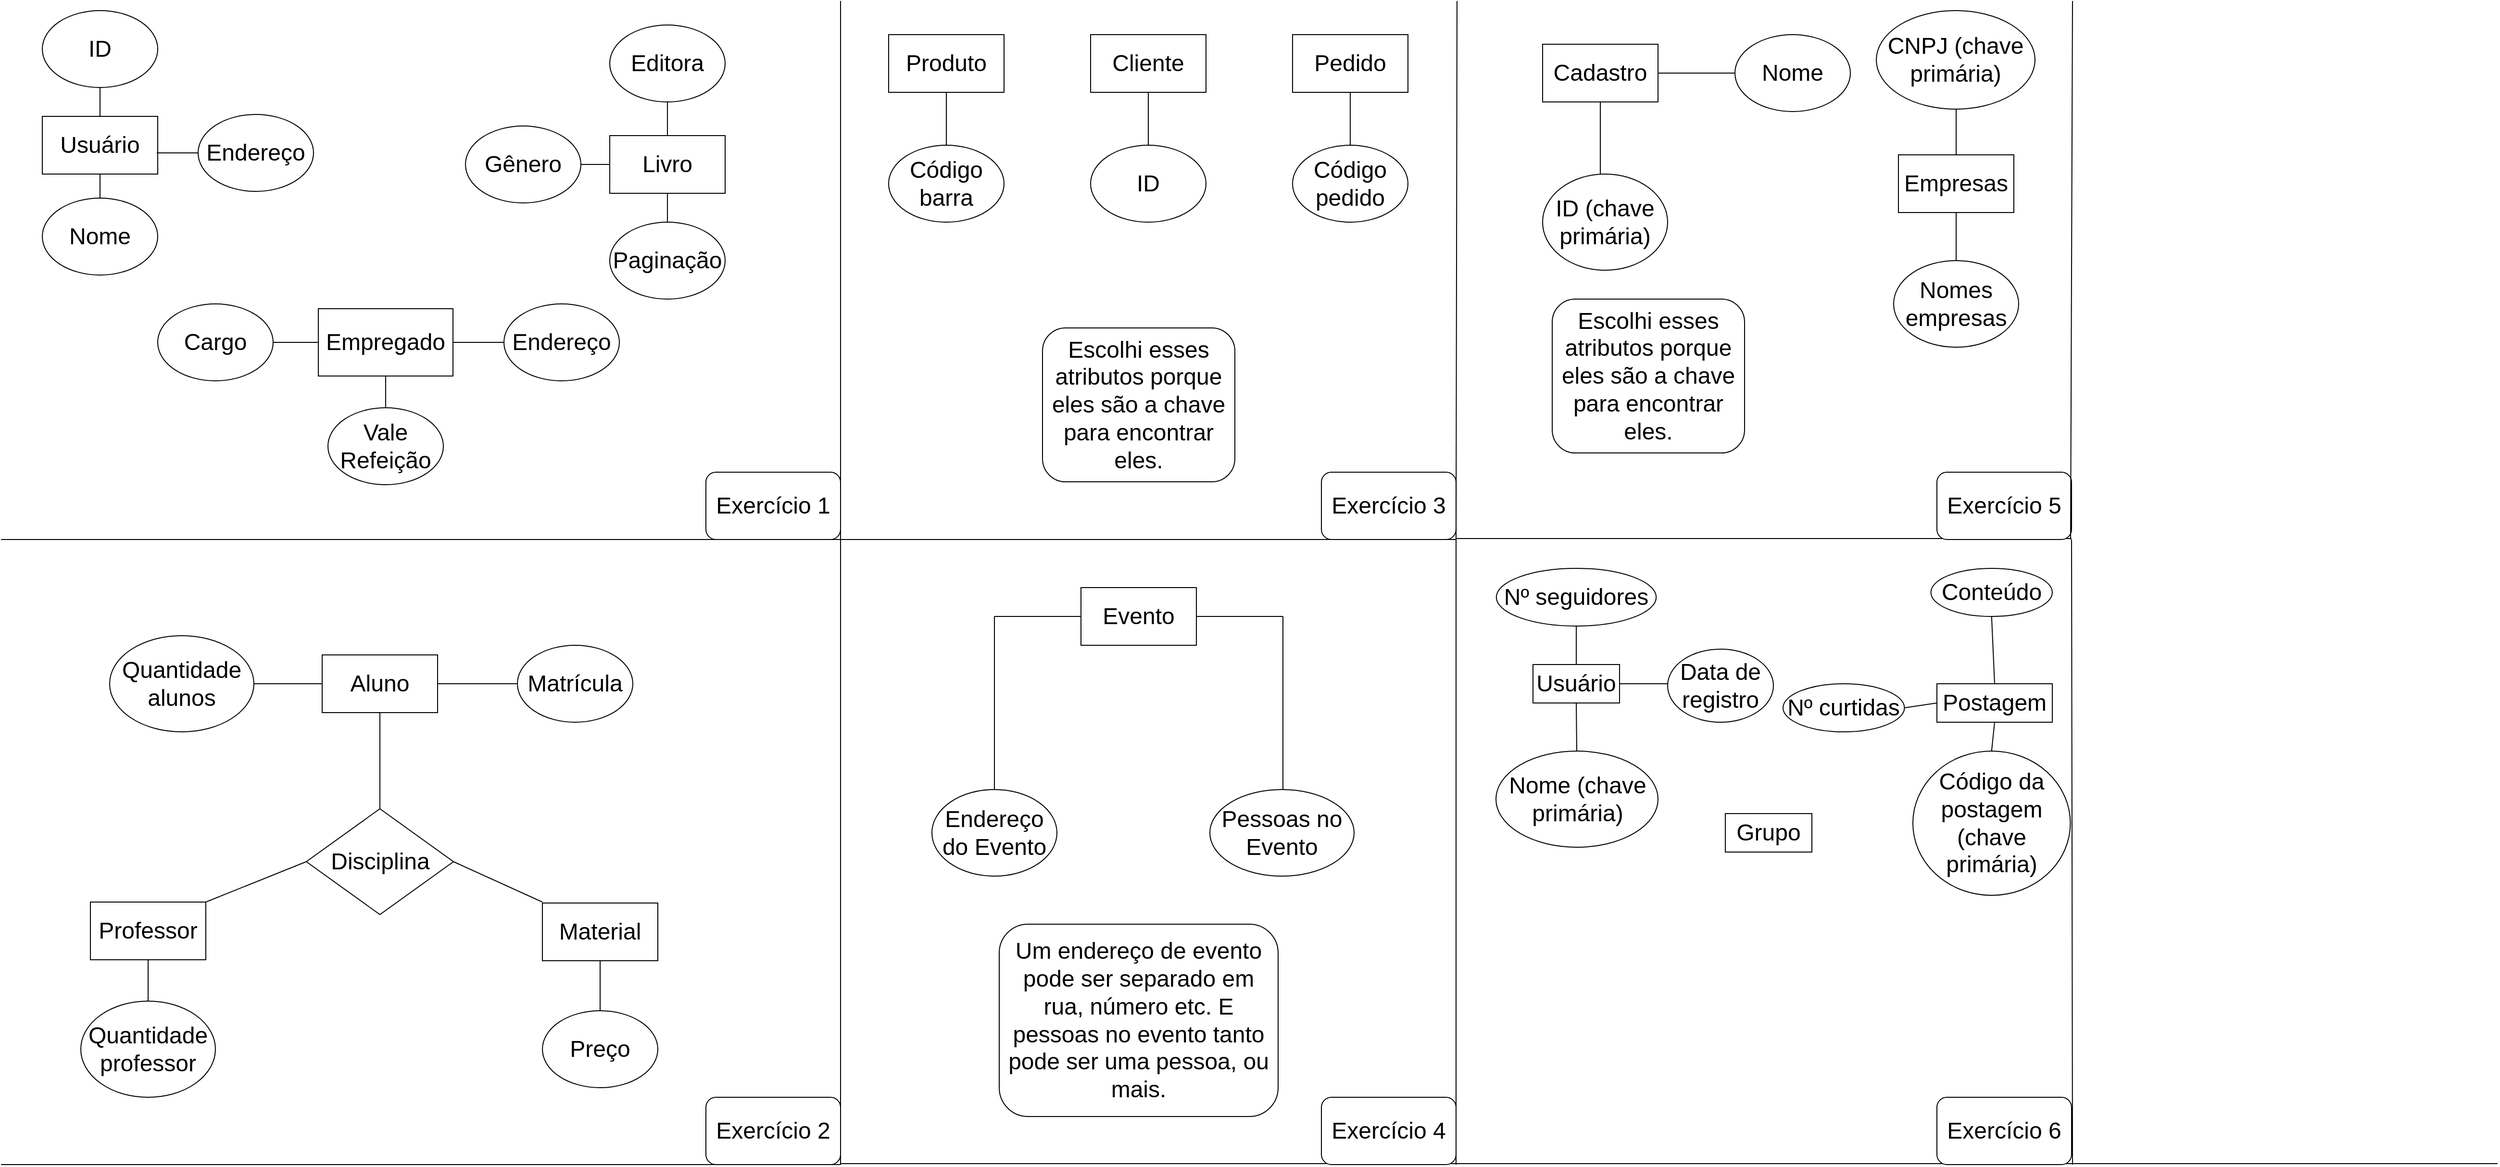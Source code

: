 <mxfile version="24.2.3" type="device">
  <diagram name="Página-1" id="Ltyvjm6lgNGwT9fpJ81k">
    <mxGraphModel dx="693" dy="1571" grid="1" gridSize="10" guides="1" tooltips="1" connect="1" arrows="1" fold="1" page="1" pageScale="1" pageWidth="2339" pageHeight="3300" math="0" shadow="0">
      <root>
        <mxCell id="0" />
        <mxCell id="1" parent="0" />
        <mxCell id="RpxCueIe4JW99A29Kckk-2" style="edgeStyle=orthogonalEdgeStyle;rounded=0;orthogonalLoop=1;jettySize=auto;html=1;exitX=0.5;exitY=0;exitDx=0;exitDy=0;endArrow=none;endFill=0;entryX=0.5;entryY=1;entryDx=0;entryDy=0;" parent="1" source="lkaVUYFyqbYypGXXoBvJ-1" target="RpxCueIe4JW99A29Kckk-4" edge="1">
          <mxGeometry relative="1" as="geometry">
            <mxPoint x="110" y="141" as="targetPoint" />
          </mxGeometry>
        </mxCell>
        <mxCell id="lkaVUYFyqbYypGXXoBvJ-1" value="&lt;font style=&quot;font-size: 24px;&quot;&gt;Usuário&lt;/font&gt;" style="rounded=0;whiteSpace=wrap;html=1;" parent="1" vertex="1">
          <mxGeometry x="50" y="120" width="120" height="60" as="geometry" />
        </mxCell>
        <mxCell id="lkaVUYFyqbYypGXXoBvJ-2" value="&lt;font style=&quot;font-size: 24px;&quot;&gt;Livro&lt;/font&gt;" style="rounded=0;whiteSpace=wrap;html=1;" parent="1" vertex="1">
          <mxGeometry x="640" y="140" width="120" height="60" as="geometry" />
        </mxCell>
        <mxCell id="lkaVUYFyqbYypGXXoBvJ-3" value="&lt;font style=&quot;font-size: 24px;&quot;&gt;Empregado&lt;/font&gt;" style="rounded=0;whiteSpace=wrap;html=1;" parent="1" vertex="1">
          <mxGeometry x="337" y="320" width="140" height="70" as="geometry" />
        </mxCell>
        <mxCell id="RpxCueIe4JW99A29Kckk-3" value="&lt;font style=&quot;font-size: 24px;&quot;&gt;Nome&lt;/font&gt;" style="ellipse;whiteSpace=wrap;html=1;" parent="1" vertex="1">
          <mxGeometry x="50" y="205" width="120" height="80" as="geometry" />
        </mxCell>
        <mxCell id="RpxCueIe4JW99A29Kckk-4" value="&lt;font style=&quot;font-size: 24px;&quot;&gt;ID&lt;/font&gt;" style="ellipse;whiteSpace=wrap;html=1;" parent="1" vertex="1">
          <mxGeometry x="50" y="10" width="120" height="80" as="geometry" />
        </mxCell>
        <mxCell id="RpxCueIe4JW99A29Kckk-5" style="edgeStyle=orthogonalEdgeStyle;rounded=0;orthogonalLoop=1;jettySize=auto;html=1;exitX=0.5;exitY=1;exitDx=0;exitDy=0;endArrow=none;endFill=0;entryX=0.5;entryY=0;entryDx=0;entryDy=0;" parent="1" source="lkaVUYFyqbYypGXXoBvJ-1" target="RpxCueIe4JW99A29Kckk-3" edge="1">
          <mxGeometry relative="1" as="geometry">
            <mxPoint x="110" y="361" as="targetPoint" />
            <mxPoint x="109.5" y="281" as="sourcePoint" />
          </mxGeometry>
        </mxCell>
        <mxCell id="RpxCueIe4JW99A29Kckk-6" style="edgeStyle=orthogonalEdgeStyle;rounded=0;orthogonalLoop=1;jettySize=auto;html=1;exitX=0.992;exitY=0.633;exitDx=0;exitDy=0;endArrow=none;endFill=0;entryX=0;entryY=0.5;entryDx=0;entryDy=0;exitPerimeter=0;" parent="1" source="lkaVUYFyqbYypGXXoBvJ-1" target="RpxCueIe4JW99A29Kckk-7" edge="1">
          <mxGeometry relative="1" as="geometry">
            <mxPoint x="280" y="251" as="targetPoint" />
            <mxPoint x="170" y="250.5" as="sourcePoint" />
          </mxGeometry>
        </mxCell>
        <mxCell id="RpxCueIe4JW99A29Kckk-7" value="&lt;font style=&quot;font-size: 24px;&quot;&gt;Endereço&lt;/font&gt;" style="ellipse;whiteSpace=wrap;html=1;" parent="1" vertex="1">
          <mxGeometry x="212" y="118" width="120" height="80" as="geometry" />
        </mxCell>
        <mxCell id="RpxCueIe4JW99A29Kckk-8" style="edgeStyle=orthogonalEdgeStyle;rounded=0;orthogonalLoop=1;jettySize=auto;html=1;endArrow=none;endFill=0;" parent="1" source="lkaVUYFyqbYypGXXoBvJ-2" edge="1">
          <mxGeometry relative="1" as="geometry">
            <mxPoint x="700" y="100" as="targetPoint" />
            <mxPoint x="371" y="556.5" as="sourcePoint" />
            <Array as="points">
              <mxPoint x="700" y="50" />
            </Array>
          </mxGeometry>
        </mxCell>
        <mxCell id="RpxCueIe4JW99A29Kckk-9" value="&lt;font style=&quot;font-size: 24px;&quot;&gt;Editora&lt;/font&gt;" style="ellipse;whiteSpace=wrap;html=1;" parent="1" vertex="1">
          <mxGeometry x="640" y="25" width="120" height="80" as="geometry" />
        </mxCell>
        <mxCell id="RpxCueIe4JW99A29Kckk-10" style="edgeStyle=orthogonalEdgeStyle;rounded=0;orthogonalLoop=1;jettySize=auto;html=1;endArrow=none;endFill=0;exitX=0;exitY=0.5;exitDx=0;exitDy=0;" parent="1" source="lkaVUYFyqbYypGXXoBvJ-2" target="RpxCueIe4JW99A29Kckk-11" edge="1">
          <mxGeometry relative="1" as="geometry">
            <mxPoint x="430.5" y="430.5" as="targetPoint" />
            <mxPoint x="430.5" y="527" as="sourcePoint" />
          </mxGeometry>
        </mxCell>
        <mxCell id="RpxCueIe4JW99A29Kckk-11" value="&lt;font style=&quot;font-size: 24px;&quot;&gt;Gênero&lt;/font&gt;" style="ellipse;whiteSpace=wrap;html=1;" parent="1" vertex="1">
          <mxGeometry x="490" y="130" width="120" height="80" as="geometry" />
        </mxCell>
        <mxCell id="RpxCueIe4JW99A29Kckk-13" value="&lt;font style=&quot;font-size: 24px;&quot;&gt;Paginação&lt;/font&gt;" style="ellipse;whiteSpace=wrap;html=1;" parent="1" vertex="1">
          <mxGeometry x="640" y="230" width="120" height="80" as="geometry" />
        </mxCell>
        <mxCell id="RpxCueIe4JW99A29Kckk-14" value="" style="endArrow=none;html=1;rounded=0;entryX=0.5;entryY=0;entryDx=0;entryDy=0;exitX=0.5;exitY=1;exitDx=0;exitDy=0;" parent="1" source="lkaVUYFyqbYypGXXoBvJ-2" target="RpxCueIe4JW99A29Kckk-13" edge="1">
          <mxGeometry width="50" height="50" relative="1" as="geometry">
            <mxPoint x="390" y="370" as="sourcePoint" />
            <mxPoint x="440" y="320" as="targetPoint" />
          </mxGeometry>
        </mxCell>
        <mxCell id="RpxCueIe4JW99A29Kckk-16" value="" style="endArrow=none;html=1;rounded=0;exitX=0;exitY=0.5;exitDx=0;exitDy=0;" parent="1" source="lkaVUYFyqbYypGXXoBvJ-3" edge="1">
          <mxGeometry width="50" height="50" relative="1" as="geometry">
            <mxPoint x="440" y="670" as="sourcePoint" />
            <mxPoint x="230" y="355" as="targetPoint" />
          </mxGeometry>
        </mxCell>
        <mxCell id="RpxCueIe4JW99A29Kckk-18" value="&lt;font style=&quot;font-size: 24px;&quot;&gt;Cargo&lt;/font&gt;" style="ellipse;whiteSpace=wrap;html=1;" parent="1" vertex="1">
          <mxGeometry x="170" y="315" width="120" height="80" as="geometry" />
        </mxCell>
        <mxCell id="RpxCueIe4JW99A29Kckk-22" value="" style="endArrow=none;html=1;rounded=0;entryX=0;entryY=0.5;entryDx=0;entryDy=0;exitX=1;exitY=0.5;exitDx=0;exitDy=0;" parent="1" source="lkaVUYFyqbYypGXXoBvJ-3" edge="1">
          <mxGeometry width="50" height="50" relative="1" as="geometry">
            <mxPoint x="390" y="370" as="sourcePoint" />
            <mxPoint x="530" y="355" as="targetPoint" />
          </mxGeometry>
        </mxCell>
        <mxCell id="RpxCueIe4JW99A29Kckk-23" value="&lt;font style=&quot;font-size: 24px;&quot;&gt;Endereço&lt;/font&gt;" style="ellipse;whiteSpace=wrap;html=1;" parent="1" vertex="1">
          <mxGeometry x="530" y="315" width="120" height="80" as="geometry" />
        </mxCell>
        <mxCell id="RpxCueIe4JW99A29Kckk-24" value="" style="endArrow=none;html=1;rounded=0;entryX=0.5;entryY=1;entryDx=0;entryDy=0;" parent="1" target="lkaVUYFyqbYypGXXoBvJ-3" edge="1">
          <mxGeometry width="50" height="50" relative="1" as="geometry">
            <mxPoint x="407" y="450" as="sourcePoint" />
            <mxPoint x="440" y="310" as="targetPoint" />
          </mxGeometry>
        </mxCell>
        <mxCell id="RpxCueIe4JW99A29Kckk-25" value="&lt;font style=&quot;font-size: 24px;&quot;&gt;Vale Refeição&lt;/font&gt;" style="ellipse;whiteSpace=wrap;html=1;" parent="1" vertex="1">
          <mxGeometry x="347" y="423" width="120" height="80" as="geometry" />
        </mxCell>
        <mxCell id="RpxCueIe4JW99A29Kckk-26" value="" style="endArrow=none;html=1;rounded=0;" parent="1" edge="1">
          <mxGeometry width="50" height="50" relative="1" as="geometry">
            <mxPoint x="7" y="560" as="sourcePoint" />
            <mxPoint x="880" y="560" as="targetPoint" />
          </mxGeometry>
        </mxCell>
        <mxCell id="RpxCueIe4JW99A29Kckk-27" value="&lt;font style=&quot;font-size: 24px;&quot;&gt;Aluno&lt;/font&gt;" style="rounded=0;whiteSpace=wrap;html=1;" parent="1" vertex="1">
          <mxGeometry x="341" y="680" width="120" height="60" as="geometry" />
        </mxCell>
        <mxCell id="RpxCueIe4JW99A29Kckk-28" value="&lt;font style=&quot;font-size: 24px;&quot;&gt;Professor&lt;/font&gt;" style="rounded=0;whiteSpace=wrap;html=1;" parent="1" vertex="1">
          <mxGeometry x="100" y="937" width="120" height="60" as="geometry" />
        </mxCell>
        <mxCell id="RpxCueIe4JW99A29Kckk-29" value="&lt;font style=&quot;font-size: 24px;&quot;&gt;Material&lt;/font&gt;" style="rounded=0;whiteSpace=wrap;html=1;" parent="1" vertex="1">
          <mxGeometry x="570" y="938" width="120" height="60" as="geometry" />
        </mxCell>
        <mxCell id="RpxCueIe4JW99A29Kckk-30" value="" style="endArrow=none;html=1;rounded=0;exitX=1;exitY=0;exitDx=0;exitDy=0;entryX=0;entryY=0.5;entryDx=0;entryDy=0;" parent="1" source="RpxCueIe4JW99A29Kckk-28" target="RpxCueIe4JW99A29Kckk-31" edge="1">
          <mxGeometry width="50" height="50" relative="1" as="geometry">
            <mxPoint x="170" y="907" as="sourcePoint" />
            <mxPoint x="360" y="907" as="targetPoint" />
            <Array as="points" />
          </mxGeometry>
        </mxCell>
        <mxCell id="RpxCueIe4JW99A29Kckk-31" value="&lt;font style=&quot;font-size: 24px;&quot;&gt;Disciplina&lt;/font&gt;" style="rhombus;whiteSpace=wrap;html=1;" parent="1" vertex="1">
          <mxGeometry x="324.5" y="840" width="153" height="110" as="geometry" />
        </mxCell>
        <mxCell id="RpxCueIe4JW99A29Kckk-34" value="" style="endArrow=none;html=1;rounded=0;exitX=1;exitY=0.5;exitDx=0;exitDy=0;" parent="1" source="RpxCueIe4JW99A29Kckk-31" edge="1">
          <mxGeometry width="50" height="50" relative="1" as="geometry">
            <mxPoint x="509" y="919.5" as="sourcePoint" />
            <mxPoint x="570" y="937" as="targetPoint" />
            <Array as="points" />
          </mxGeometry>
        </mxCell>
        <mxCell id="RpxCueIe4JW99A29Kckk-35" value="" style="endArrow=none;html=1;rounded=0;exitX=0.5;exitY=1;exitDx=0;exitDy=0;entryX=0.5;entryY=0;entryDx=0;entryDy=0;" parent="1" source="RpxCueIe4JW99A29Kckk-27" target="RpxCueIe4JW99A29Kckk-31" edge="1">
          <mxGeometry width="50" height="50" relative="1" as="geometry">
            <mxPoint x="438" y="797" as="sourcePoint" />
            <mxPoint x="530" y="832" as="targetPoint" />
            <Array as="points" />
          </mxGeometry>
        </mxCell>
        <mxCell id="RpxCueIe4JW99A29Kckk-36" value="&lt;font style=&quot;font-size: 24px;&quot;&gt;Matrícula&lt;/font&gt;" style="ellipse;whiteSpace=wrap;html=1;" parent="1" vertex="1">
          <mxGeometry x="544" y="670" width="120" height="80" as="geometry" />
        </mxCell>
        <mxCell id="RpxCueIe4JW99A29Kckk-37" value="" style="endArrow=none;html=1;rounded=0;entryX=0;entryY=0.5;entryDx=0;entryDy=0;exitX=1;exitY=0.5;exitDx=0;exitDy=0;" parent="1" source="RpxCueIe4JW99A29Kckk-27" target="RpxCueIe4JW99A29Kckk-36" edge="1">
          <mxGeometry width="50" height="50" relative="1" as="geometry">
            <mxPoint x="530" y="710" as="sourcePoint" />
            <mxPoint x="580" y="660" as="targetPoint" />
          </mxGeometry>
        </mxCell>
        <mxCell id="RpxCueIe4JW99A29Kckk-38" value="&lt;font style=&quot;font-size: 24px;&quot;&gt;Quantidade alunos&lt;/font&gt;" style="ellipse;whiteSpace=wrap;html=1;" parent="1" vertex="1">
          <mxGeometry x="120" y="660" width="150" height="100" as="geometry" />
        </mxCell>
        <mxCell id="RpxCueIe4JW99A29Kckk-39" value="" style="endArrow=none;html=1;rounded=0;entryX=0;entryY=0.5;entryDx=0;entryDy=0;exitX=1;exitY=0.5;exitDx=0;exitDy=0;" parent="1" source="RpxCueIe4JW99A29Kckk-38" target="RpxCueIe4JW99A29Kckk-27" edge="1">
          <mxGeometry width="50" height="50" relative="1" as="geometry">
            <mxPoint x="252" y="709.5" as="sourcePoint" />
            <mxPoint x="335" y="709.5" as="targetPoint" />
          </mxGeometry>
        </mxCell>
        <mxCell id="RpxCueIe4JW99A29Kckk-41" value="&lt;font style=&quot;font-size: 24px;&quot;&gt;Quantidade professor&lt;/font&gt;" style="ellipse;whiteSpace=wrap;html=1;" parent="1" vertex="1">
          <mxGeometry x="90" y="1040" width="140" height="100" as="geometry" />
        </mxCell>
        <mxCell id="RpxCueIe4JW99A29Kckk-42" value="" style="endArrow=none;html=1;rounded=0;exitX=0.5;exitY=0;exitDx=0;exitDy=0;entryX=0.5;entryY=1;entryDx=0;entryDy=0;" parent="1" source="RpxCueIe4JW99A29Kckk-41" target="RpxCueIe4JW99A29Kckk-28" edge="1">
          <mxGeometry width="50" height="50" relative="1" as="geometry">
            <mxPoint x="230" y="947" as="sourcePoint" />
            <mxPoint x="335" y="905" as="targetPoint" />
            <Array as="points" />
          </mxGeometry>
        </mxCell>
        <mxCell id="RpxCueIe4JW99A29Kckk-43" value="&lt;span style=&quot;font-size: 24px;&quot;&gt;Preço&lt;/span&gt;" style="ellipse;whiteSpace=wrap;html=1;" parent="1" vertex="1">
          <mxGeometry x="570" y="1050" width="120" height="80" as="geometry" />
        </mxCell>
        <mxCell id="RpxCueIe4JW99A29Kckk-44" value="" style="endArrow=none;html=1;rounded=0;exitX=0.5;exitY=0;exitDx=0;exitDy=0;entryX=0.5;entryY=1;entryDx=0;entryDy=0;" parent="1" source="RpxCueIe4JW99A29Kckk-43" target="RpxCueIe4JW99A29Kckk-29" edge="1">
          <mxGeometry width="50" height="50" relative="1" as="geometry">
            <mxPoint x="170" y="1050" as="sourcePoint" />
            <mxPoint x="170" y="1007" as="targetPoint" />
            <Array as="points" />
          </mxGeometry>
        </mxCell>
        <mxCell id="F_fClYowd6y0dolUyRbf-1" value="" style="endArrow=none;html=1;rounded=0;" edge="1" parent="1">
          <mxGeometry width="50" height="50" relative="1" as="geometry">
            <mxPoint x="880" y="560" as="sourcePoint" />
            <mxPoint x="880" as="targetPoint" />
          </mxGeometry>
        </mxCell>
        <mxCell id="F_fClYowd6y0dolUyRbf-2" value="&lt;font style=&quot;font-size: 24px;&quot;&gt;Exercício 1&lt;/font&gt;" style="rounded=1;whiteSpace=wrap;html=1;" vertex="1" parent="1">
          <mxGeometry x="740" y="490" width="140" height="70" as="geometry" />
        </mxCell>
        <mxCell id="F_fClYowd6y0dolUyRbf-3" value="" style="endArrow=none;html=1;rounded=0;entryX=1;entryY=1;entryDx=0;entryDy=0;" edge="1" parent="1" target="F_fClYowd6y0dolUyRbf-2">
          <mxGeometry width="50" height="50" relative="1" as="geometry">
            <mxPoint x="880" y="1210" as="sourcePoint" />
            <mxPoint x="880" y="580" as="targetPoint" />
          </mxGeometry>
        </mxCell>
        <mxCell id="F_fClYowd6y0dolUyRbf-4" value="" style="endArrow=none;html=1;rounded=0;" edge="1" parent="1">
          <mxGeometry width="50" height="50" relative="1" as="geometry">
            <mxPoint x="7" y="1210" as="sourcePoint" />
            <mxPoint x="880" y="1210" as="targetPoint" />
          </mxGeometry>
        </mxCell>
        <mxCell id="F_fClYowd6y0dolUyRbf-6" value="&lt;font style=&quot;font-size: 24px;&quot;&gt;Exercício 2&lt;/font&gt;" style="rounded=1;whiteSpace=wrap;html=1;" vertex="1" parent="1">
          <mxGeometry x="740" y="1140" width="140" height="70" as="geometry" />
        </mxCell>
        <mxCell id="F_fClYowd6y0dolUyRbf-7" value="&lt;font style=&quot;font-size: 24px;&quot;&gt;Produto&lt;/font&gt;" style="rounded=0;whiteSpace=wrap;html=1;" vertex="1" parent="1">
          <mxGeometry x="930" y="35" width="120" height="60" as="geometry" />
        </mxCell>
        <mxCell id="F_fClYowd6y0dolUyRbf-8" value="&lt;font style=&quot;font-size: 24px;&quot;&gt;Cliente&lt;/font&gt;" style="rounded=0;whiteSpace=wrap;html=1;" vertex="1" parent="1">
          <mxGeometry x="1140" y="35" width="120" height="60" as="geometry" />
        </mxCell>
        <mxCell id="F_fClYowd6y0dolUyRbf-9" value="&lt;font style=&quot;font-size: 24px;&quot;&gt;Pedido&lt;/font&gt;" style="rounded=0;whiteSpace=wrap;html=1;" vertex="1" parent="1">
          <mxGeometry x="1350" y="35" width="120" height="60" as="geometry" />
        </mxCell>
        <mxCell id="F_fClYowd6y0dolUyRbf-10" value="&lt;font style=&quot;font-size: 24px;&quot;&gt;Código barra&lt;/font&gt;" style="ellipse;whiteSpace=wrap;html=1;" vertex="1" parent="1">
          <mxGeometry x="930" y="150" width="120" height="80" as="geometry" />
        </mxCell>
        <mxCell id="F_fClYowd6y0dolUyRbf-11" value="" style="endArrow=none;html=1;rounded=0;entryX=0.5;entryY=1;entryDx=0;entryDy=0;exitX=0.5;exitY=0;exitDx=0;exitDy=0;" edge="1" parent="1" source="F_fClYowd6y0dolUyRbf-10" target="F_fClYowd6y0dolUyRbf-7">
          <mxGeometry width="50" height="50" relative="1" as="geometry">
            <mxPoint x="1160" y="560" as="sourcePoint" />
            <mxPoint x="1210" y="510" as="targetPoint" />
          </mxGeometry>
        </mxCell>
        <mxCell id="F_fClYowd6y0dolUyRbf-12" value="&lt;font style=&quot;font-size: 24px;&quot;&gt;ID&lt;/font&gt;" style="ellipse;whiteSpace=wrap;html=1;" vertex="1" parent="1">
          <mxGeometry x="1140" y="150" width="120" height="80" as="geometry" />
        </mxCell>
        <mxCell id="F_fClYowd6y0dolUyRbf-13" value="" style="endArrow=none;html=1;rounded=0;entryX=0.5;entryY=1;entryDx=0;entryDy=0;exitX=0.5;exitY=0;exitDx=0;exitDy=0;" edge="1" parent="1" source="F_fClYowd6y0dolUyRbf-12" target="F_fClYowd6y0dolUyRbf-8">
          <mxGeometry width="50" height="50" relative="1" as="geometry">
            <mxPoint x="1000" y="160" as="sourcePoint" />
            <mxPoint x="1000" y="105" as="targetPoint" />
          </mxGeometry>
        </mxCell>
        <mxCell id="F_fClYowd6y0dolUyRbf-15" value="&lt;font style=&quot;font-size: 24px;&quot;&gt;Código pedido&lt;/font&gt;" style="ellipse;whiteSpace=wrap;html=1;" vertex="1" parent="1">
          <mxGeometry x="1350" y="150" width="120" height="80" as="geometry" />
        </mxCell>
        <mxCell id="F_fClYowd6y0dolUyRbf-16" value="" style="endArrow=none;html=1;rounded=0;entryX=0.5;entryY=1;entryDx=0;entryDy=0;exitX=0.5;exitY=0;exitDx=0;exitDy=0;" edge="1" parent="1" source="F_fClYowd6y0dolUyRbf-15" target="F_fClYowd6y0dolUyRbf-9">
          <mxGeometry width="50" height="50" relative="1" as="geometry">
            <mxPoint x="1160" y="560" as="sourcePoint" />
            <mxPoint x="1210" y="510" as="targetPoint" />
          </mxGeometry>
        </mxCell>
        <mxCell id="F_fClYowd6y0dolUyRbf-17" value="&lt;font style=&quot;font-size: 24px;&quot;&gt;Escolhi esses atributos porque eles são a chave para encontrar eles.&lt;/font&gt;" style="rounded=1;whiteSpace=wrap;html=1;" vertex="1" parent="1">
          <mxGeometry x="1090" y="340" width="200" height="160" as="geometry" />
        </mxCell>
        <mxCell id="F_fClYowd6y0dolUyRbf-18" value="" style="endArrow=none;html=1;rounded=0;" edge="1" parent="1">
          <mxGeometry width="50" height="50" relative="1" as="geometry">
            <mxPoint x="880" y="560" as="sourcePoint" />
            <mxPoint x="1520" y="560" as="targetPoint" />
          </mxGeometry>
        </mxCell>
        <mxCell id="F_fClYowd6y0dolUyRbf-19" value="" style="endArrow=none;html=1;rounded=0;" edge="1" parent="1">
          <mxGeometry width="50" height="50" relative="1" as="geometry">
            <mxPoint x="1521" as="sourcePoint" />
            <mxPoint x="1520" y="560" as="targetPoint" />
          </mxGeometry>
        </mxCell>
        <mxCell id="F_fClYowd6y0dolUyRbf-20" value="&lt;font style=&quot;font-size: 24px;&quot;&gt;Exercício 3&lt;/font&gt;" style="rounded=1;whiteSpace=wrap;html=1;" vertex="1" parent="1">
          <mxGeometry x="1380" y="490" width="140" height="70" as="geometry" />
        </mxCell>
        <mxCell id="F_fClYowd6y0dolUyRbf-21" value="" style="endArrow=none;html=1;rounded=0;" edge="1" parent="1">
          <mxGeometry width="50" height="50" relative="1" as="geometry">
            <mxPoint x="880" y="1209" as="sourcePoint" />
            <mxPoint x="1753" y="1209" as="targetPoint" />
          </mxGeometry>
        </mxCell>
        <mxCell id="F_fClYowd6y0dolUyRbf-22" value="" style="endArrow=none;html=1;rounded=0;" edge="1" parent="1">
          <mxGeometry width="50" height="50" relative="1" as="geometry">
            <mxPoint x="1520" y="560" as="sourcePoint" />
            <mxPoint x="1520" y="1210" as="targetPoint" />
          </mxGeometry>
        </mxCell>
        <mxCell id="F_fClYowd6y0dolUyRbf-23" value="&lt;font style=&quot;font-size: 24px;&quot;&gt;Exercício 4&lt;/font&gt;" style="rounded=1;whiteSpace=wrap;html=1;" vertex="1" parent="1">
          <mxGeometry x="1380" y="1140" width="140" height="70" as="geometry" />
        </mxCell>
        <mxCell id="F_fClYowd6y0dolUyRbf-24" value="&lt;font style=&quot;font-size: 24px;&quot;&gt;Evento&lt;/font&gt;" style="rounded=0;whiteSpace=wrap;html=1;" vertex="1" parent="1">
          <mxGeometry x="1130" y="610" width="120" height="60" as="geometry" />
        </mxCell>
        <mxCell id="F_fClYowd6y0dolUyRbf-25" value="" style="endArrow=none;html=1;rounded=0;" edge="1" parent="1">
          <mxGeometry width="50" height="50" relative="1" as="geometry">
            <mxPoint x="1040" y="820" as="sourcePoint" />
            <mxPoint x="1040" y="640" as="targetPoint" />
          </mxGeometry>
        </mxCell>
        <mxCell id="F_fClYowd6y0dolUyRbf-26" value="" style="endArrow=none;html=1;rounded=0;entryX=0;entryY=0.5;entryDx=0;entryDy=0;" edge="1" parent="1" target="F_fClYowd6y0dolUyRbf-24">
          <mxGeometry width="50" height="50" relative="1" as="geometry">
            <mxPoint x="1040" y="640" as="sourcePoint" />
            <mxPoint x="1050" y="650" as="targetPoint" />
          </mxGeometry>
        </mxCell>
        <mxCell id="F_fClYowd6y0dolUyRbf-27" value="&lt;font style=&quot;font-size: 24px;&quot;&gt;Endereço do Evento&lt;/font&gt;" style="ellipse;whiteSpace=wrap;html=1;" vertex="1" parent="1">
          <mxGeometry x="975" y="820" width="130" height="90" as="geometry" />
        </mxCell>
        <mxCell id="F_fClYowd6y0dolUyRbf-28" value="" style="endArrow=none;html=1;rounded=0;" edge="1" parent="1">
          <mxGeometry width="50" height="50" relative="1" as="geometry">
            <mxPoint x="1340" y="820" as="sourcePoint" />
            <mxPoint x="1340" y="640" as="targetPoint" />
          </mxGeometry>
        </mxCell>
        <mxCell id="F_fClYowd6y0dolUyRbf-29" value="" style="endArrow=none;html=1;rounded=0;entryX=0;entryY=0.5;entryDx=0;entryDy=0;" edge="1" parent="1">
          <mxGeometry width="50" height="50" relative="1" as="geometry">
            <mxPoint x="1250" y="640" as="sourcePoint" />
            <mxPoint x="1340" y="640" as="targetPoint" />
          </mxGeometry>
        </mxCell>
        <mxCell id="F_fClYowd6y0dolUyRbf-30" value="&lt;font style=&quot;font-size: 24px;&quot;&gt;Pessoas no Evento&lt;/font&gt;" style="ellipse;whiteSpace=wrap;html=1;" vertex="1" parent="1">
          <mxGeometry x="1264" y="820" width="150" height="90" as="geometry" />
        </mxCell>
        <mxCell id="F_fClYowd6y0dolUyRbf-31" value="&lt;font style=&quot;font-size: 24px;&quot;&gt;Um endereço de evento pode ser separado em rua, número etc. E pessoas no evento tanto pode ser uma pessoa, ou mais.&lt;/font&gt;" style="rounded=1;whiteSpace=wrap;html=1;" vertex="1" parent="1">
          <mxGeometry x="1045" y="960" width="290" height="200" as="geometry" />
        </mxCell>
        <mxCell id="F_fClYowd6y0dolUyRbf-32" value="" style="endArrow=none;html=1;rounded=0;" edge="1" parent="1">
          <mxGeometry width="50" height="50" relative="1" as="geometry">
            <mxPoint x="1520" y="559" as="sourcePoint" />
            <mxPoint x="2160" y="559" as="targetPoint" />
          </mxGeometry>
        </mxCell>
        <mxCell id="F_fClYowd6y0dolUyRbf-33" value="&lt;font style=&quot;font-size: 24px;&quot;&gt;Exercício 5&lt;/font&gt;" style="rounded=1;whiteSpace=wrap;html=1;" vertex="1" parent="1">
          <mxGeometry x="2020" y="490" width="140" height="70" as="geometry" />
        </mxCell>
        <mxCell id="F_fClYowd6y0dolUyRbf-34" value="" style="endArrow=none;html=1;rounded=0;entryX=1;entryY=1;entryDx=0;entryDy=0;" edge="1" parent="1">
          <mxGeometry width="50" height="50" relative="1" as="geometry">
            <mxPoint x="2161" as="sourcePoint" />
            <mxPoint x="2159" y="560" as="targetPoint" />
          </mxGeometry>
        </mxCell>
        <mxCell id="F_fClYowd6y0dolUyRbf-35" value="&lt;font style=&quot;font-size: 24px;&quot;&gt;Cadastro&lt;/font&gt;" style="rounded=0;whiteSpace=wrap;html=1;" vertex="1" parent="1">
          <mxGeometry x="1610" y="45" width="120" height="60" as="geometry" />
        </mxCell>
        <mxCell id="F_fClYowd6y0dolUyRbf-36" value="" style="endArrow=none;html=1;rounded=0;entryX=0.5;entryY=1;entryDx=0;entryDy=0;" edge="1" parent="1" target="F_fClYowd6y0dolUyRbf-35">
          <mxGeometry width="50" height="50" relative="1" as="geometry">
            <mxPoint x="1670" y="180" as="sourcePoint" />
            <mxPoint x="1850" y="560" as="targetPoint" />
          </mxGeometry>
        </mxCell>
        <mxCell id="F_fClYowd6y0dolUyRbf-37" value="&lt;font style=&quot;font-size: 24px;&quot;&gt;ID (chave primária)&lt;/font&gt;" style="ellipse;whiteSpace=wrap;html=1;" vertex="1" parent="1">
          <mxGeometry x="1610" y="180" width="130" height="100" as="geometry" />
        </mxCell>
        <mxCell id="F_fClYowd6y0dolUyRbf-38" value="" style="endArrow=none;html=1;rounded=0;entryX=1;entryY=0.5;entryDx=0;entryDy=0;" edge="1" parent="1" target="F_fClYowd6y0dolUyRbf-35">
          <mxGeometry width="50" height="50" relative="1" as="geometry">
            <mxPoint x="1850" y="75" as="sourcePoint" />
            <mxPoint x="1680" y="115" as="targetPoint" />
          </mxGeometry>
        </mxCell>
        <mxCell id="F_fClYowd6y0dolUyRbf-39" value="&lt;font style=&quot;font-size: 24px;&quot;&gt;Nome&lt;/font&gt;" style="ellipse;whiteSpace=wrap;html=1;" vertex="1" parent="1">
          <mxGeometry x="1810" y="35" width="120" height="80" as="geometry" />
        </mxCell>
        <mxCell id="F_fClYowd6y0dolUyRbf-40" value="&lt;font style=&quot;font-size: 24px;&quot;&gt;Empresas&lt;/font&gt;" style="rounded=0;whiteSpace=wrap;html=1;" vertex="1" parent="1">
          <mxGeometry x="1980" y="160" width="120" height="60" as="geometry" />
        </mxCell>
        <mxCell id="F_fClYowd6y0dolUyRbf-41" value="" style="endArrow=none;html=1;rounded=0;exitX=0.5;exitY=0;exitDx=0;exitDy=0;" edge="1" parent="1" source="F_fClYowd6y0dolUyRbf-40">
          <mxGeometry width="50" height="50" relative="1" as="geometry">
            <mxPoint x="1860" y="85" as="sourcePoint" />
            <mxPoint x="2040" y="100" as="targetPoint" />
          </mxGeometry>
        </mxCell>
        <mxCell id="F_fClYowd6y0dolUyRbf-42" value="&lt;font style=&quot;font-size: 24px;&quot;&gt;CNPJ (chave primária)&lt;/font&gt;" style="ellipse;whiteSpace=wrap;html=1;" vertex="1" parent="1">
          <mxGeometry x="1957" y="10" width="165" height="102.5" as="geometry" />
        </mxCell>
        <mxCell id="F_fClYowd6y0dolUyRbf-43" value="&lt;font style=&quot;font-size: 24px;&quot;&gt;Nomes empresas&lt;/font&gt;" style="ellipse;whiteSpace=wrap;html=1;" vertex="1" parent="1">
          <mxGeometry x="1975" y="270" width="130" height="90" as="geometry" />
        </mxCell>
        <mxCell id="F_fClYowd6y0dolUyRbf-45" value="" style="endArrow=none;html=1;rounded=0;entryX=0.5;entryY=1;entryDx=0;entryDy=0;exitX=0.5;exitY=0;exitDx=0;exitDy=0;" edge="1" parent="1" source="F_fClYowd6y0dolUyRbf-43" target="F_fClYowd6y0dolUyRbf-40">
          <mxGeometry width="50" height="50" relative="1" as="geometry">
            <mxPoint x="1800" y="600" as="sourcePoint" />
            <mxPoint x="1850" y="550" as="targetPoint" />
          </mxGeometry>
        </mxCell>
        <mxCell id="F_fClYowd6y0dolUyRbf-46" value="&lt;font style=&quot;font-size: 24px;&quot;&gt;Escolhi esses atributos porque eles são a chave para encontrar eles.&lt;/font&gt;" style="rounded=1;whiteSpace=wrap;html=1;" vertex="1" parent="1">
          <mxGeometry x="1620" y="310" width="200" height="160" as="geometry" />
        </mxCell>
        <mxCell id="F_fClYowd6y0dolUyRbf-47" value="" style="endArrow=none;html=1;rounded=0;" edge="1" parent="1">
          <mxGeometry width="50" height="50" relative="1" as="geometry">
            <mxPoint x="1730" y="1209" as="sourcePoint" />
            <mxPoint x="2603" y="1209" as="targetPoint" />
          </mxGeometry>
        </mxCell>
        <mxCell id="F_fClYowd6y0dolUyRbf-48" value="" style="endArrow=none;html=1;rounded=0;entryX=1;entryY=1;entryDx=0;entryDy=0;" edge="1" parent="1" target="F_fClYowd6y0dolUyRbf-33">
          <mxGeometry width="50" height="50" relative="1" as="geometry">
            <mxPoint x="2161" y="1210" as="sourcePoint" />
            <mxPoint x="2243" y="967.5" as="targetPoint" />
          </mxGeometry>
        </mxCell>
        <mxCell id="F_fClYowd6y0dolUyRbf-49" value="&lt;font style=&quot;font-size: 24px;&quot;&gt;Exercício 6&lt;/font&gt;" style="rounded=1;whiteSpace=wrap;html=1;" vertex="1" parent="1">
          <mxGeometry x="2020" y="1140" width="140" height="70" as="geometry" />
        </mxCell>
        <mxCell id="F_fClYowd6y0dolUyRbf-50" value="&lt;font style=&quot;font-size: 24px;&quot;&gt;Usuário&lt;/font&gt;" style="rounded=0;whiteSpace=wrap;html=1;strokeColor=default;align=center;verticalAlign=middle;fontFamily=Helvetica;fontSize=12;fontColor=default;fillColor=default;" vertex="1" parent="1">
          <mxGeometry x="1600" y="690" width="90" height="40" as="geometry" />
        </mxCell>
        <mxCell id="F_fClYowd6y0dolUyRbf-51" value="" style="endArrow=none;html=1;rounded=0;entryX=0.5;entryY=1;entryDx=0;entryDy=0;" edge="1" parent="1" source="F_fClYowd6y0dolUyRbf-52" target="F_fClYowd6y0dolUyRbf-50">
          <mxGeometry width="50" height="50" relative="1" as="geometry">
            <mxPoint x="1648.25" y="805" as="sourcePoint" />
            <mxPoint x="1648.25" y="730" as="targetPoint" />
          </mxGeometry>
        </mxCell>
        <mxCell id="F_fClYowd6y0dolUyRbf-52" value="&lt;font style=&quot;font-size: 24px;&quot;&gt;Nome (chave primária)&lt;/font&gt;" style="ellipse;whiteSpace=wrap;html=1;" vertex="1" parent="1">
          <mxGeometry x="1561.5" y="780" width="168.5" height="100" as="geometry" />
        </mxCell>
        <mxCell id="F_fClYowd6y0dolUyRbf-53" value="" style="endArrow=none;html=1;rounded=0;entryX=1;entryY=0.5;entryDx=0;entryDy=0;" edge="1" parent="1" target="F_fClYowd6y0dolUyRbf-50">
          <mxGeometry width="50" height="50" relative="1" as="geometry">
            <mxPoint x="1760" y="710" as="sourcePoint" />
            <mxPoint x="1658.25" y="740" as="targetPoint" />
          </mxGeometry>
        </mxCell>
        <mxCell id="F_fClYowd6y0dolUyRbf-54" value="&lt;font style=&quot;font-size: 24px;&quot;&gt;Data de registro&lt;/font&gt;" style="ellipse;whiteSpace=wrap;html=1;" vertex="1" parent="1">
          <mxGeometry x="1740" y="674" width="110" height="76" as="geometry" />
        </mxCell>
        <mxCell id="F_fClYowd6y0dolUyRbf-55" value="" style="endArrow=none;html=1;rounded=0;entryX=0.5;entryY=0;entryDx=0;entryDy=0;" edge="1" parent="1" target="F_fClYowd6y0dolUyRbf-50">
          <mxGeometry width="50" height="50" relative="1" as="geometry">
            <mxPoint x="1645" y="640" as="sourcePoint" />
            <mxPoint x="1700" y="720" as="targetPoint" />
          </mxGeometry>
        </mxCell>
        <mxCell id="F_fClYowd6y0dolUyRbf-57" value="&lt;font style=&quot;font-size: 24px;&quot;&gt;Nº seguidores&lt;/font&gt;" style="ellipse;whiteSpace=wrap;html=1;" vertex="1" parent="1">
          <mxGeometry x="1561.88" y="590" width="166.25" height="60" as="geometry" />
        </mxCell>
        <mxCell id="F_fClYowd6y0dolUyRbf-58" value="&lt;span style=&quot;font-size: 24px;&quot;&gt;Postagem&lt;/span&gt;" style="rounded=0;whiteSpace=wrap;html=1;strokeColor=default;align=center;verticalAlign=middle;fontFamily=Helvetica;fontSize=12;fontColor=default;fillColor=default;" vertex="1" parent="1">
          <mxGeometry x="2020" y="710" width="120" height="40" as="geometry" />
        </mxCell>
        <mxCell id="F_fClYowd6y0dolUyRbf-59" value="" style="endArrow=none;html=1;rounded=0;entryX=0.5;entryY=1;entryDx=0;entryDy=0;exitX=0.5;exitY=0;exitDx=0;exitDy=0;" edge="1" parent="1" source="F_fClYowd6y0dolUyRbf-58" target="F_fClYowd6y0dolUyRbf-60">
          <mxGeometry width="50" height="50" relative="1" as="geometry">
            <mxPoint x="1770" y="720" as="sourcePoint" />
            <mxPoint x="1700" y="720" as="targetPoint" />
          </mxGeometry>
        </mxCell>
        <mxCell id="F_fClYowd6y0dolUyRbf-60" value="&lt;span style=&quot;font-size: 24px;&quot;&gt;Conteúdo&lt;/span&gt;" style="ellipse;whiteSpace=wrap;html=1;" vertex="1" parent="1">
          <mxGeometry x="2013.75" y="590" width="126.25" height="50" as="geometry" />
        </mxCell>
        <mxCell id="F_fClYowd6y0dolUyRbf-61" value="&lt;font style=&quot;font-size: 24px;&quot;&gt;Nº curtidas&lt;/font&gt;" style="ellipse;whiteSpace=wrap;html=1;" vertex="1" parent="1">
          <mxGeometry x="1860" y="710" width="126.25" height="50" as="geometry" />
        </mxCell>
        <mxCell id="F_fClYowd6y0dolUyRbf-62" value="" style="endArrow=none;html=1;rounded=0;entryX=1;entryY=0.5;entryDx=0;entryDy=0;exitX=0;exitY=0.5;exitDx=0;exitDy=0;" edge="1" parent="1" source="F_fClYowd6y0dolUyRbf-58" target="F_fClYowd6y0dolUyRbf-61">
          <mxGeometry width="50" height="50" relative="1" as="geometry">
            <mxPoint x="2090" y="720" as="sourcePoint" />
            <mxPoint x="2087" y="650" as="targetPoint" />
          </mxGeometry>
        </mxCell>
        <mxCell id="F_fClYowd6y0dolUyRbf-64" value="&lt;font style=&quot;font-size: 24px;&quot;&gt;Código da postagem (chave primária)&lt;/font&gt;" style="ellipse;whiteSpace=wrap;html=1;" vertex="1" parent="1">
          <mxGeometry x="1995" y="780" width="163.75" height="150" as="geometry" />
        </mxCell>
        <mxCell id="F_fClYowd6y0dolUyRbf-65" value="" style="endArrow=none;html=1;rounded=0;entryX=0.5;entryY=0;entryDx=0;entryDy=0;exitX=0.5;exitY=1;exitDx=0;exitDy=0;" edge="1" parent="1" source="F_fClYowd6y0dolUyRbf-58" target="F_fClYowd6y0dolUyRbf-64">
          <mxGeometry width="50" height="50" relative="1" as="geometry">
            <mxPoint x="2030" y="740" as="sourcePoint" />
            <mxPoint x="1996" y="745" as="targetPoint" />
          </mxGeometry>
        </mxCell>
        <mxCell id="F_fClYowd6y0dolUyRbf-66" value="&lt;font style=&quot;font-size: 24px;&quot;&gt;Grupo&lt;/font&gt;" style="rounded=0;whiteSpace=wrap;html=1;strokeColor=default;align=center;verticalAlign=middle;fontFamily=Helvetica;fontSize=12;fontColor=default;fillColor=default;" vertex="1" parent="1">
          <mxGeometry x="1800" y="845" width="90" height="40" as="geometry" />
        </mxCell>
      </root>
    </mxGraphModel>
  </diagram>
</mxfile>
